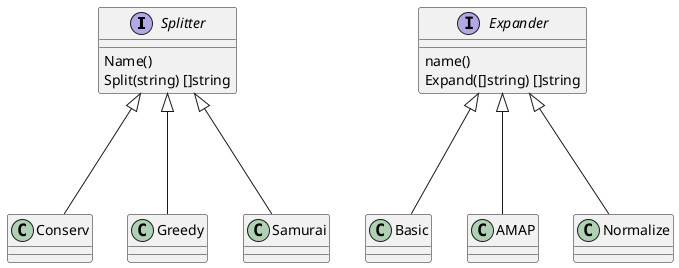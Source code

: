 @@startuml Pipeline Class Diagram

interface Splitter {
    Name()
    Split(string) []string
}

Splitter <|--- Conserv
Splitter <|--- Greedy
Splitter <|--- Samurai

class Conserv
class Greedy
class Samurai

interface Expander {
    name()
    Expand([]string) []string
}

Expander <|--- Basic
Expander <|--- AMAP
Expander <|--- Normalize

class Basic
class AMAP
class Normalize

@@enduml